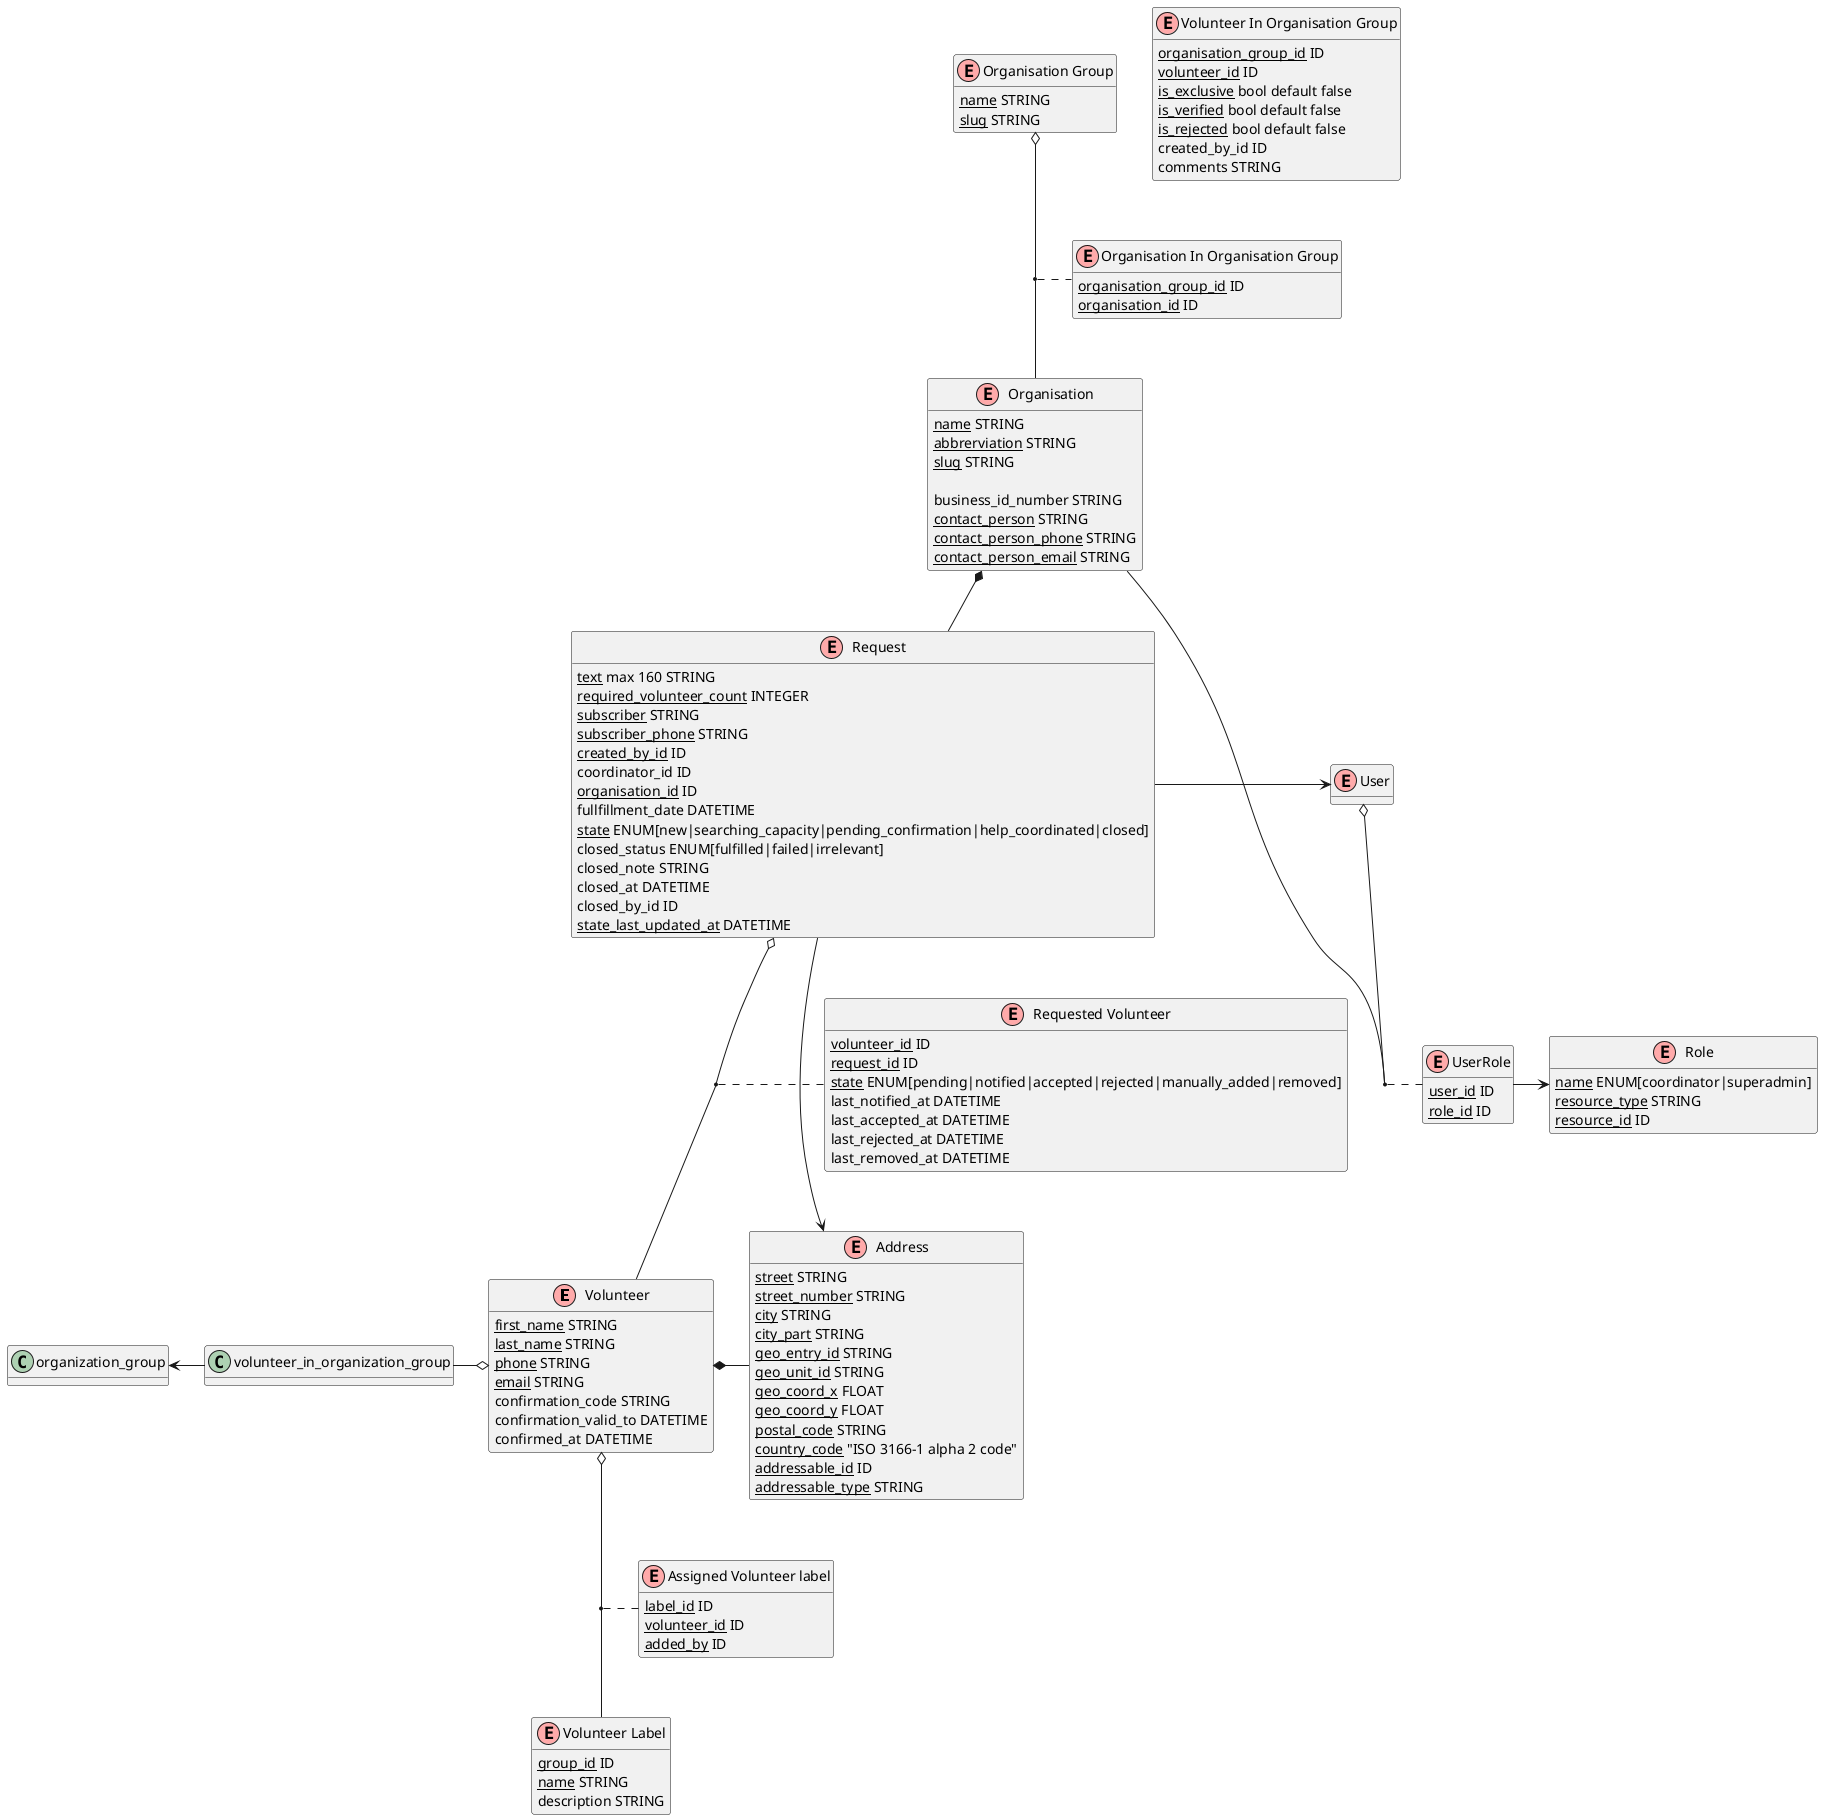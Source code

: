 @startuml

' uncomment the line below if you're using computer with a retina display
' skinparam dpi 300
!define Entity(name,desc) class name as "desc" << (E,#FFAAAA) >>
' we use bold for primary key
' green color for unique
' and underscore for not_null
!define primary_key(x) <b>x</b>
!define not_null(x) <u>x</u>
' other tags available:
' <i></i>
' <back:COLOR></color>, where color is a color name or html color code
' (#FFAACC)
' see: http://plantuml.com/classes.html#More
hide methods
hide stereotypes
' entities

Entity(volunteer, "Volunteer"){
  not_null(first_name) STRING
  not_null(last_name) STRING
  not_null(phone) STRING
  not_null(email) STRING
  confirmation_code STRING
  confirmation_valid_to DATETIME
  confirmed_at DATETIME
}

Entity(volunteer_label, "Volunteer Label"){
  not_null(group_id) ID
  not_null(name) STRING
  description STRING

}

Entity(assigned_volunteer_label, "Assigned Volunteer label"){
  not_null(label_id) ID
  not_null(volunteer_id) ID
  not_null(added_by) ID
}

Entity(address, "Address"){
  not_null(street) STRING
  not_null(street_number) STRING
  not_null(city) STRING
  not_null(city_part) STRING
  not_null(geo_entry_id) STRING
  not_null(geo_unit_id) STRING
  not_null(geo_coord_x) FLOAT
  not_null(geo_coord_y) FLOAT
  not_null(postal_code) STRING
  not_null(country_code) "ISO 3166-1 alpha 2 code"
  not_null(addressable_id) ID
  not_null(addressable_type) STRING
}

Entity(request, "Request"){
  not_null(text) max 160 STRING
  not_null(required_volunteer_count) INTEGER
  not_null(subscriber) STRING
  not_null(subscriber_phone) STRING
  not_null(created_by_id) ID
  coordinator_id ID
  not_null(organisation_id) ID
  ' When the request shall be fullfilled, can be null
  fullfillment_date DATETIME
  ' States of the reuqest
  ' new -> new nobody is working on it
  ' searching_capacity -> the search for volunteers is ongoing
  ' pending_confirmation -> the volunteers have been found but the coordinator need to confirm the help with them via phone or other channel
  ' help_coordinated -> the volunteers help was agreed and the help was coordinated
  ' closed -> the request was closed. see closed_status to see why
  not_null(state) ENUM[new|searching_capacity|pending_confirmation|help_coordinated|closed]
  ' Why the request was closed
  ' fulfilled -> The request was fulfilled
  ' failed -> The request failed
  ' irrelevant -> The request became irrelevant
  closed_status ENUM[fulfilled|failed|irrelevant]
  closed_note STRING
  closed_at DATETIME
  closed_by_id ID
  not_null(state_last_updated_at) DATETIME
}
' TODO TOM on state, WTF is prislibeno?

Entity(requested_volunteer, "Requested Volunteer"){
  not_null(volunteer_id) ID
  not_null(request_id) ID
  not_null(state) ENUM[pending|notified|accepted|rejected|manually_added|removed]
  last_notified_at DATETIME
  last_accepted_at DATETIME
  last_rejected_at DATETIME
  last_removed_at DATETIME
}

' TODO: Mozna eventy


Entity(organisation, "Organisation") {
  not_null(name) STRING
  not_null(abbrerviation) STRING
  ' TODO: The slug can be the same as the abbrev or name
  not_null(slug) STRING

  business_id_number STRING
  not_null(contact_person) STRING
  not_null(contact_person_phone) STRING
  not_null(contact_person_email) STRING
}



Entity(organisation_group, "Organisation Group") {
  not_null(name) STRING
  not_null(slug) STRING
}

Entity(volunteer_in_organisation_group, "Volunteer In Organisation Group"){
  not_null(organisation_group_id) ID
  not_null(volunteer_id) ID
  not_null(is_exclusive) bool default false
  not_null(is_verified) bool default false
  not_null(is_rejected) bool default false
  created_by_id ID
  comments STRING
}

Entity(organisation_in_organisation_group, "Organisation In Organisation Group"){
  not_null(organisation_group_id) ID
  not_null(organisation_id) ID
}

Entity(user, "User"){
 ' Devise
}

Entity(user_role, "UserRole"){
  not_null(user_id) ID
  not_null(role_id) ID
}

Entity(role, "Role") {
  not_null(name) ENUM[coordinator|superadmin]
  not_null(resource_type) STRING
  not_null(resource_id) ID
}


' relationships
organisation_group 	o-- organisation
(organisation_group, organisation) .- organisation_in_organisation_group
user o-- organisation
(user, organisation) .- user_role
user_role -> role
volunteer o-- volunteer_label
(volunteer, volunteer_label) .- assigned_volunteer_label
organisation *-- request
request -> user
request  o-- volunteer
(request, volunteer) .- requested_volunteer
volunteer *- address
request -> address
volunteer_in_organization_group -o volunteer
organization_group <- volunteer_in_organization_group

@enduml
